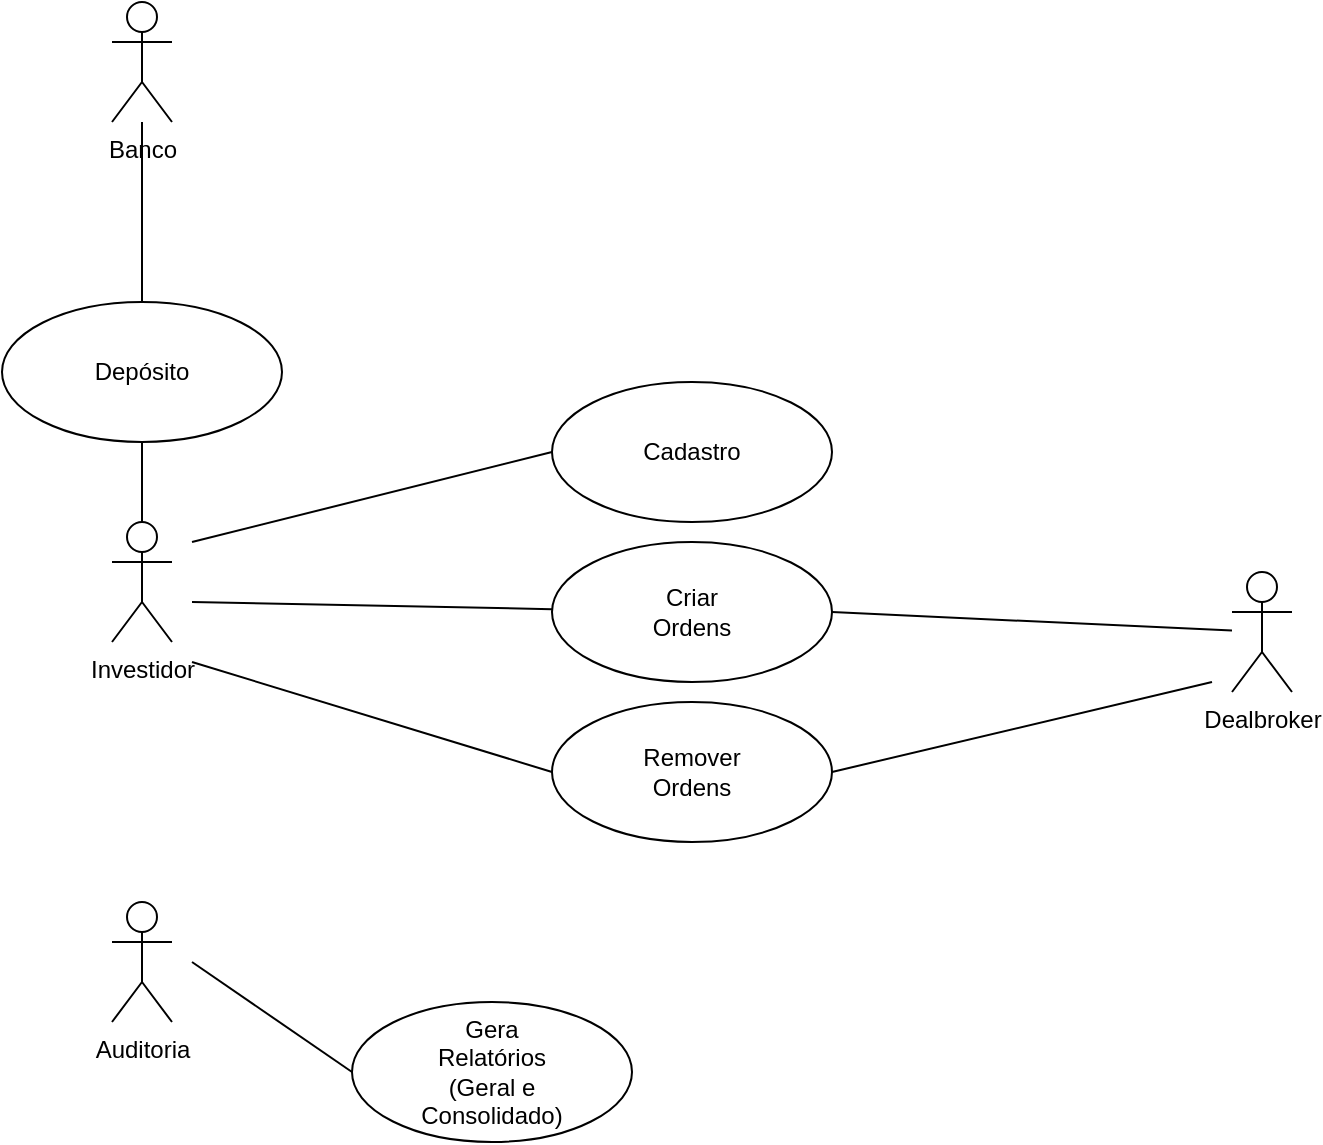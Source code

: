 <mxfile version="18.0.6" type="device"><diagram id="kMwUZCc0PSF96_rBiB8a" name="Página-1"><mxGraphModel dx="702" dy="865" grid="1" gridSize="10" guides="1" tooltips="1" connect="1" arrows="1" fold="1" page="1" pageScale="1" pageWidth="827" pageHeight="1169" math="0" shadow="0"><root><mxCell id="0"/><mxCell id="1" parent="0"/><mxCell id="A333u9HJt_SMmAT8nleH-1" value="Investidor" style="shape=umlActor;verticalLabelPosition=bottom;verticalAlign=top;html=1;outlineConnect=0;" vertex="1" parent="1"><mxGeometry x="70" y="300" width="30" height="60" as="geometry"/></mxCell><mxCell id="A333u9HJt_SMmAT8nleH-2" value="Auditoria" style="shape=umlActor;verticalLabelPosition=bottom;verticalAlign=top;html=1;outlineConnect=0;" vertex="1" parent="1"><mxGeometry x="70" y="490" width="30" height="60" as="geometry"/></mxCell><mxCell id="A333u9HJt_SMmAT8nleH-7" value="" style="ellipse;whiteSpace=wrap;html=1;" vertex="1" parent="1"><mxGeometry x="290" y="230" width="140" height="70" as="geometry"/></mxCell><mxCell id="A333u9HJt_SMmAT8nleH-8" value="Cadastro" style="text;html=1;strokeColor=none;fillColor=none;align=center;verticalAlign=middle;whiteSpace=wrap;rounded=0;" vertex="1" parent="1"><mxGeometry x="330" y="250" width="60" height="30" as="geometry"/></mxCell><mxCell id="A333u9HJt_SMmAT8nleH-9" value="" style="ellipse;whiteSpace=wrap;html=1;" vertex="1" parent="1"><mxGeometry x="290" y="310" width="140" height="70" as="geometry"/></mxCell><mxCell id="A333u9HJt_SMmAT8nleH-10" value="Criar Ordens" style="text;html=1;strokeColor=none;fillColor=none;align=center;verticalAlign=middle;whiteSpace=wrap;rounded=0;" vertex="1" parent="1"><mxGeometry x="330" y="330" width="60" height="30" as="geometry"/></mxCell><mxCell id="A333u9HJt_SMmAT8nleH-11" value="" style="ellipse;whiteSpace=wrap;html=1;" vertex="1" parent="1"><mxGeometry x="290" y="390" width="140" height="70" as="geometry"/></mxCell><mxCell id="A333u9HJt_SMmAT8nleH-12" value="Remover Ordens" style="text;html=1;strokeColor=none;fillColor=none;align=center;verticalAlign=middle;whiteSpace=wrap;rounded=0;" vertex="1" parent="1"><mxGeometry x="330" y="410" width="60" height="30" as="geometry"/></mxCell><mxCell id="A333u9HJt_SMmAT8nleH-15" value="" style="endArrow=none;html=1;rounded=0;entryX=0;entryY=0.5;entryDx=0;entryDy=0;" edge="1" parent="1" target="A333u9HJt_SMmAT8nleH-7"><mxGeometry width="50" height="50" relative="1" as="geometry"><mxPoint x="110" y="310" as="sourcePoint"/><mxPoint x="280" y="220" as="targetPoint"/></mxGeometry></mxCell><mxCell id="A333u9HJt_SMmAT8nleH-16" value="" style="endArrow=none;html=1;rounded=0;" edge="1" parent="1" target="A333u9HJt_SMmAT8nleH-9"><mxGeometry width="50" height="50" relative="1" as="geometry"><mxPoint x="110" y="340" as="sourcePoint"/><mxPoint x="290" y="250" as="targetPoint"/></mxGeometry></mxCell><mxCell id="A333u9HJt_SMmAT8nleH-17" value="" style="endArrow=none;html=1;rounded=0;entryX=0;entryY=0.5;entryDx=0;entryDy=0;" edge="1" parent="1" target="A333u9HJt_SMmAT8nleH-11"><mxGeometry width="50" height="50" relative="1" as="geometry"><mxPoint x="110" y="370" as="sourcePoint"/><mxPoint x="290" y="250" as="targetPoint"/></mxGeometry></mxCell><mxCell id="A333u9HJt_SMmAT8nleH-18" value="" style="ellipse;whiteSpace=wrap;html=1;" vertex="1" parent="1"><mxGeometry x="190" y="540" width="140" height="70" as="geometry"/></mxCell><mxCell id="A333u9HJt_SMmAT8nleH-19" value="Gera Relatórios (Geral e Consolidado)" style="text;html=1;strokeColor=none;fillColor=none;align=center;verticalAlign=middle;whiteSpace=wrap;rounded=0;" vertex="1" parent="1"><mxGeometry x="230" y="560" width="60" height="30" as="geometry"/></mxCell><mxCell id="A333u9HJt_SMmAT8nleH-20" value="" style="endArrow=none;html=1;rounded=0;entryX=0;entryY=0.5;entryDx=0;entryDy=0;" edge="1" parent="1" target="A333u9HJt_SMmAT8nleH-18"><mxGeometry width="50" height="50" relative="1" as="geometry"><mxPoint x="110" y="520" as="sourcePoint"/><mxPoint x="290" y="300" as="targetPoint"/></mxGeometry></mxCell><mxCell id="A333u9HJt_SMmAT8nleH-21" value="Dealbroker" style="shape=umlActor;verticalLabelPosition=bottom;verticalAlign=top;html=1;outlineConnect=0;" vertex="1" parent="1"><mxGeometry x="630" y="325" width="30" height="60" as="geometry"/></mxCell><mxCell id="A333u9HJt_SMmAT8nleH-23" value="" style="endArrow=none;html=1;rounded=0;exitX=1;exitY=0.5;exitDx=0;exitDy=0;" edge="1" parent="1" source="A333u9HJt_SMmAT8nleH-11"><mxGeometry width="50" height="50" relative="1" as="geometry"><mxPoint x="340" y="470" as="sourcePoint"/><mxPoint x="620" y="380" as="targetPoint"/></mxGeometry></mxCell><mxCell id="A333u9HJt_SMmAT8nleH-24" value="" style="endArrow=none;html=1;rounded=0;exitX=1;exitY=0.5;exitDx=0;exitDy=0;" edge="1" parent="1" source="A333u9HJt_SMmAT8nleH-9" target="A333u9HJt_SMmAT8nleH-21"><mxGeometry width="50" height="50" relative="1" as="geometry"><mxPoint x="340" y="470" as="sourcePoint"/><mxPoint x="390" y="420" as="targetPoint"/></mxGeometry></mxCell><mxCell id="A333u9HJt_SMmAT8nleH-27" value="" style="ellipse;whiteSpace=wrap;html=1;" vertex="1" parent="1"><mxGeometry x="15" y="190" width="140" height="70" as="geometry"/></mxCell><mxCell id="A333u9HJt_SMmAT8nleH-28" value="Depósito" style="text;html=1;strokeColor=none;fillColor=none;align=center;verticalAlign=middle;whiteSpace=wrap;rounded=0;" vertex="1" parent="1"><mxGeometry x="55" y="210" width="60" height="30" as="geometry"/></mxCell><mxCell id="A333u9HJt_SMmAT8nleH-29" value="" style="endArrow=none;html=1;rounded=0;exitX=0.5;exitY=0;exitDx=0;exitDy=0;exitPerimeter=0;entryX=0.5;entryY=1;entryDx=0;entryDy=0;" edge="1" parent="1" source="A333u9HJt_SMmAT8nleH-1" target="A333u9HJt_SMmAT8nleH-27"><mxGeometry width="50" height="50" relative="1" as="geometry"><mxPoint x="330" y="270" as="sourcePoint"/><mxPoint x="380" y="220" as="targetPoint"/></mxGeometry></mxCell><mxCell id="A333u9HJt_SMmAT8nleH-30" value="Banco" style="shape=umlActor;verticalLabelPosition=bottom;verticalAlign=top;html=1;outlineConnect=0;" vertex="1" parent="1"><mxGeometry x="70" y="40" width="30" height="60" as="geometry"/></mxCell><mxCell id="A333u9HJt_SMmAT8nleH-31" value="" style="endArrow=none;html=1;rounded=0;exitX=0.5;exitY=0;exitDx=0;exitDy=0;" edge="1" parent="1" source="A333u9HJt_SMmAT8nleH-27" target="A333u9HJt_SMmAT8nleH-30"><mxGeometry width="50" height="50" relative="1" as="geometry"><mxPoint x="330" y="270" as="sourcePoint"/><mxPoint x="380" y="220" as="targetPoint"/></mxGeometry></mxCell></root></mxGraphModel></diagram></mxfile>